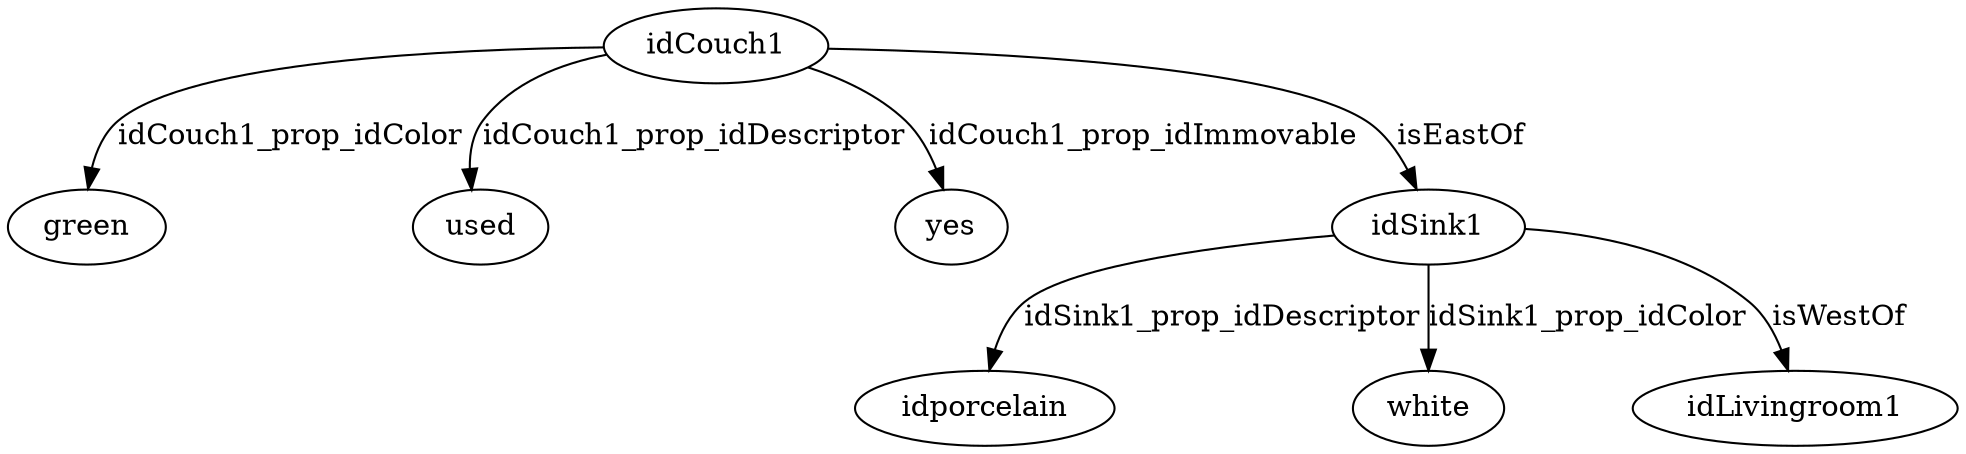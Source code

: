 strict digraph  {
idCouch1 [node_type=entity_node, root=root];
green;
used;
yes;
idSink1;
idporcelain;
white;
idLivingroom1;
idCouch1 -> green  [edge_type=property, label=idCouch1_prop_idColor];
idCouch1 -> used  [edge_type=property, label=idCouch1_prop_idDescriptor];
idCouch1 -> yes  [edge_type=property, label=idCouch1_prop_idImmovable];
idCouch1 -> idSink1  [edge_type=relationship, label=isEastOf];
idSink1 -> idporcelain  [edge_type=property, label=idSink1_prop_idDescriptor];
idSink1 -> white  [edge_type=property, label=idSink1_prop_idColor];
idSink1 -> idLivingroom1  [edge_type=relationship, label=isWestOf];
}
